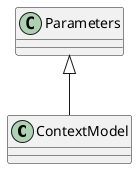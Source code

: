 @startuml
skinparam classAttributeIconSize 0
class ContextModel {}
Parameters <|-- ContextModel
@enduml